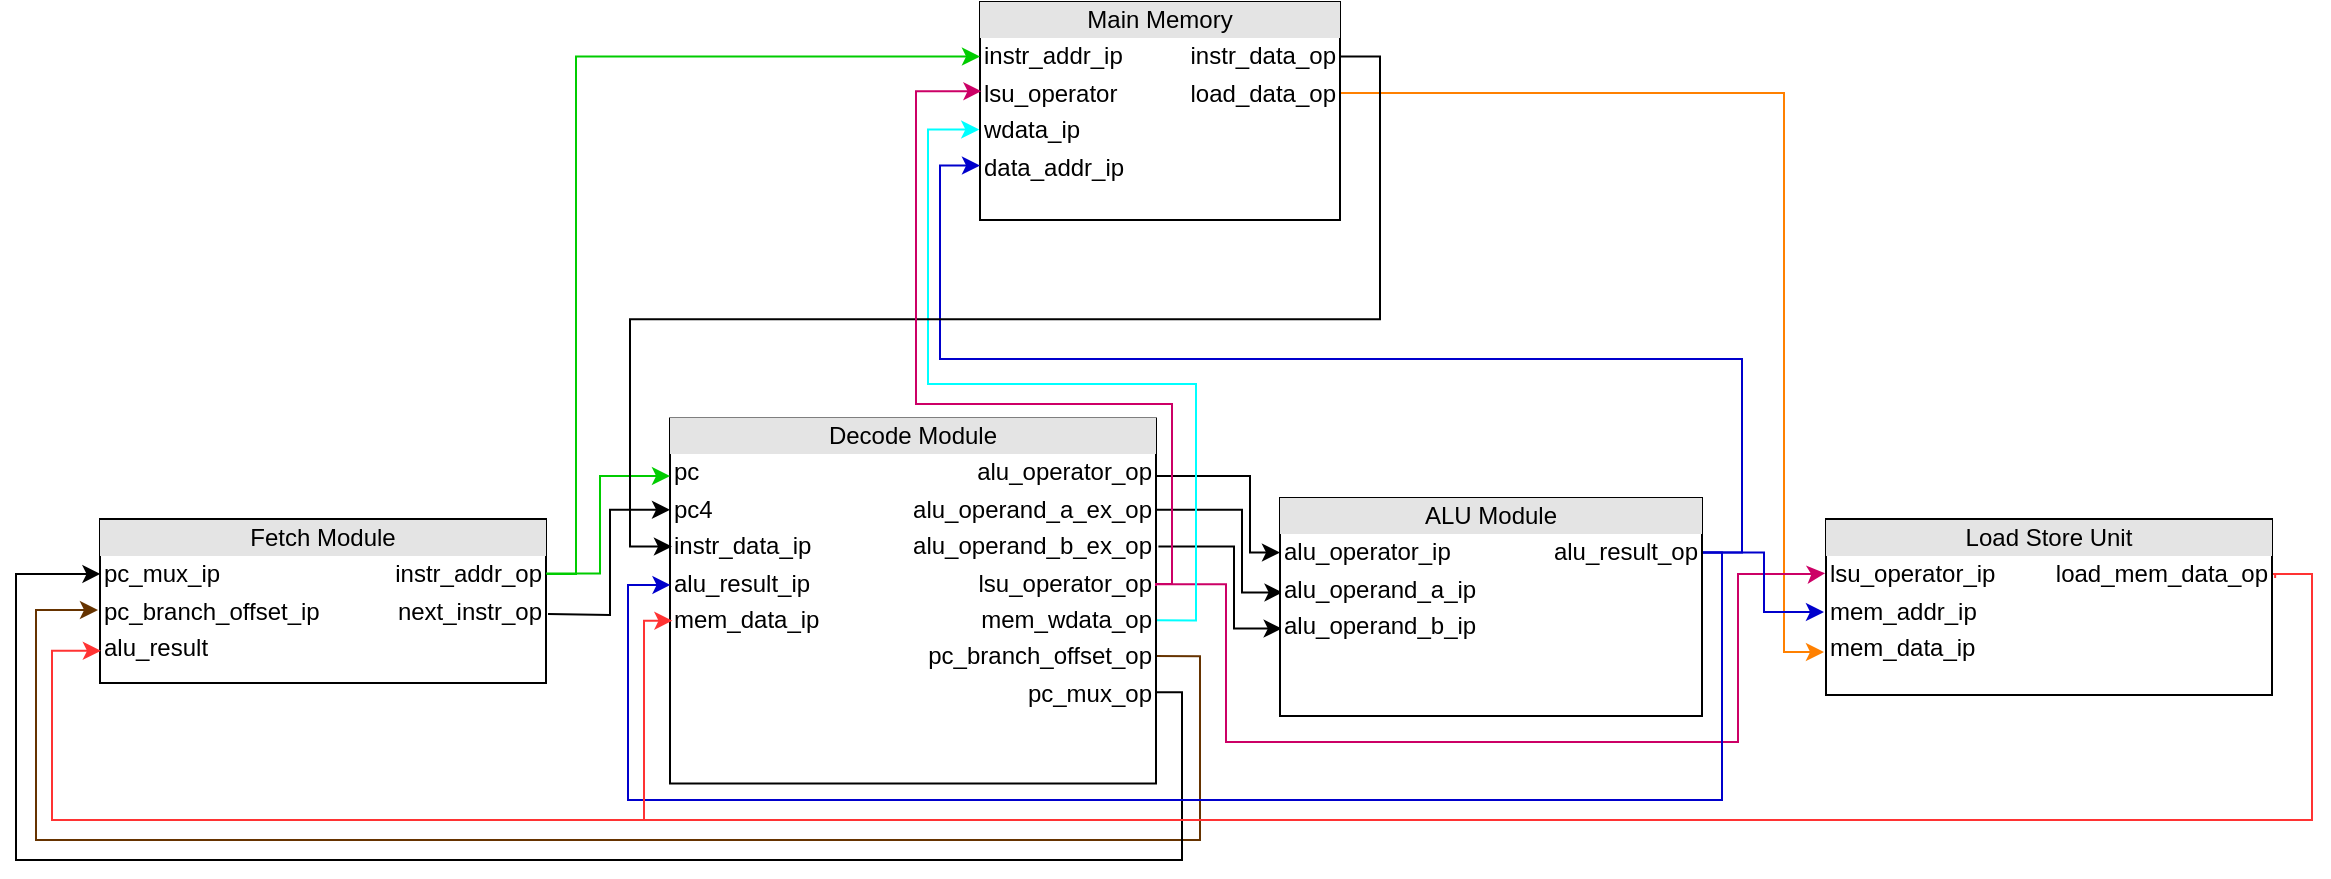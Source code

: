 <mxfile version="26.0.6">
  <diagram name="Page-1" id="NW6LL0QCtOR4HHvBvw2L">
    <mxGraphModel dx="1569" dy="533" grid="0" gridSize="10" guides="1" tooltips="1" connect="1" arrows="1" fold="1" page="0" pageScale="1" pageWidth="850" pageHeight="1100" math="0" shadow="0">
      <root>
        <mxCell id="0" />
        <mxCell id="1" parent="0" />
        <mxCell id="wjO7CZwOR7aHs0zxfu3a-127" style="edgeStyle=orthogonalEdgeStyle;rounded=0;orthogonalLoop=1;jettySize=auto;html=1;exitX=0.997;exitY=0.417;exitDx=0;exitDy=0;exitPerimeter=0;strokeColor=#FF8000;" edge="1" parent="1" source="wjO7CZwOR7aHs0zxfu3a-108">
          <mxGeometry relative="1" as="geometry">
            <mxPoint x="767" y="378" as="targetPoint" />
            <Array as="points">
              <mxPoint x="747" y="99" />
              <mxPoint x="747" y="378" />
            </Array>
          </mxGeometry>
        </mxCell>
        <mxCell id="wjO7CZwOR7aHs0zxfu3a-108" value="&lt;div style=&quot;text-align: center; box-sizing: border-box; width: 100%; background: rgb(228, 228, 228); padding: 2px;&quot;&gt;Main Memory&lt;/div&gt;&lt;table style=&quot;width:100%;font-size:1em;&quot; cellpadding=&quot;2&quot; cellspacing=&quot;0&quot;&gt;&lt;tbody&gt;&lt;tr&gt;&lt;td&gt;instr_addr_ip&lt;/td&gt;&lt;td style=&quot;text-align: right;&quot;&gt;instr_data_op&lt;/td&gt;&lt;/tr&gt;&lt;tr&gt;&lt;td&gt;lsu_operator&lt;/td&gt;&lt;td style=&quot;text-align: right;&quot;&gt;load_data_op&lt;/td&gt;&lt;/tr&gt;&lt;tr&gt;&lt;td&gt;wdata_ip&lt;/td&gt;&lt;td style=&quot;text-align: right;&quot;&gt;&lt;br&gt;&lt;/td&gt;&lt;/tr&gt;&lt;tr&gt;&lt;td&gt;data_addr_ip&lt;/td&gt;&lt;td&gt;&lt;br&gt;&lt;/td&gt;&lt;/tr&gt;&lt;tr&gt;&lt;td&gt;&lt;br&gt;&lt;/td&gt;&lt;td&gt;&lt;br&gt;&lt;/td&gt;&lt;/tr&gt;&lt;/tbody&gt;&lt;/table&gt;" style="verticalAlign=top;align=left;overflow=fill;html=1;whiteSpace=wrap;strokeWidth=1;" vertex="1" parent="1">
          <mxGeometry x="345" y="53" width="180" height="109" as="geometry" />
        </mxCell>
        <mxCell id="wjO7CZwOR7aHs0zxfu3a-114" style="edgeStyle=orthogonalEdgeStyle;rounded=0;orthogonalLoop=1;jettySize=auto;html=1;entryX=0;entryY=0.25;entryDx=0;entryDy=0;" edge="1" parent="1" target="wjO7CZwOR7aHs0zxfu3a-110">
          <mxGeometry relative="1" as="geometry">
            <mxPoint x="129" y="359" as="sourcePoint" />
            <Array as="points" />
          </mxGeometry>
        </mxCell>
        <mxCell id="wjO7CZwOR7aHs0zxfu3a-129" style="edgeStyle=orthogonalEdgeStyle;rounded=0;orthogonalLoop=1;jettySize=auto;html=1;exitX=1;exitY=0.25;exitDx=0;exitDy=0;entryX=0;entryY=0.25;entryDx=0;entryDy=0;strokeColor=#00CC00;" edge="1" parent="1" source="wjO7CZwOR7aHs0zxfu3a-109" target="wjO7CZwOR7aHs0zxfu3a-108">
          <mxGeometry relative="1" as="geometry">
            <mxPoint x="148" y="62" as="targetPoint" />
            <Array as="points">
              <mxPoint x="128" y="339" />
              <mxPoint x="143" y="339" />
              <mxPoint x="143" y="80" />
            </Array>
          </mxGeometry>
        </mxCell>
        <mxCell id="wjO7CZwOR7aHs0zxfu3a-109" value="&lt;div style=&quot;text-align: center; box-sizing: border-box; width: 100%; background: rgb(228, 228, 228); padding: 2px;&quot;&gt;Fetch Module&lt;/div&gt;&lt;table style=&quot;width:100%;font-size:1em;&quot; cellpadding=&quot;2&quot; cellspacing=&quot;0&quot;&gt;&lt;tbody&gt;&lt;tr&gt;&lt;td&gt;pc_mux_ip&lt;/td&gt;&lt;td style=&quot;text-align: right;&quot;&gt;instr_addr_op&lt;/td&gt;&lt;/tr&gt;&lt;tr&gt;&lt;td&gt;pc_branch_offset_ip&lt;/td&gt;&lt;td style=&quot;text-align: right;&quot;&gt;next_instr_op&lt;/td&gt;&lt;/tr&gt;&lt;tr&gt;&lt;td&gt;alu_result&lt;/td&gt;&lt;td style=&quot;text-align: right;&quot;&gt;&lt;br&gt;&lt;/td&gt;&lt;/tr&gt;&lt;tr&gt;&lt;td&gt;&lt;br&gt;&lt;/td&gt;&lt;td&gt;&lt;br&gt;&lt;/td&gt;&lt;/tr&gt;&lt;tr&gt;&lt;td&gt;&lt;br&gt;&lt;/td&gt;&lt;td&gt;&lt;br&gt;&lt;/td&gt;&lt;/tr&gt;&lt;/tbody&gt;&lt;/table&gt;" style="verticalAlign=top;align=left;overflow=fill;html=1;whiteSpace=wrap;strokeWidth=1;" vertex="1" parent="1">
          <mxGeometry x="-95" y="311.5" width="223" height="82" as="geometry" />
        </mxCell>
        <mxCell id="wjO7CZwOR7aHs0zxfu3a-115" style="edgeStyle=orthogonalEdgeStyle;rounded=0;orthogonalLoop=1;jettySize=auto;html=1;exitX=1.005;exitY=0.351;exitDx=0;exitDy=0;entryX=0.004;entryY=0.599;entryDx=0;entryDy=0;entryPerimeter=0;exitPerimeter=0;" edge="1" parent="1" source="wjO7CZwOR7aHs0zxfu3a-110" target="wjO7CZwOR7aHs0zxfu3a-111">
          <mxGeometry relative="1" as="geometry">
            <Array as="points">
              <mxPoint x="472" y="325" />
              <mxPoint x="472" y="366" />
            </Array>
          </mxGeometry>
        </mxCell>
        <mxCell id="wjO7CZwOR7aHs0zxfu3a-116" style="edgeStyle=orthogonalEdgeStyle;rounded=0;orthogonalLoop=1;jettySize=auto;html=1;exitX=1;exitY=0.25;exitDx=0;exitDy=0;entryX=0.006;entryY=0.433;entryDx=0;entryDy=0;entryPerimeter=0;" edge="1" parent="1" source="wjO7CZwOR7aHs0zxfu3a-110" target="wjO7CZwOR7aHs0zxfu3a-111">
          <mxGeometry relative="1" as="geometry">
            <Array as="points">
              <mxPoint x="476" y="307" />
              <mxPoint x="476" y="348" />
            </Array>
          </mxGeometry>
        </mxCell>
        <mxCell id="wjO7CZwOR7aHs0zxfu3a-117" style="edgeStyle=orthogonalEdgeStyle;rounded=0;orthogonalLoop=1;jettySize=auto;html=1;entryX=0;entryY=0.25;entryDx=0;entryDy=0;" edge="1" parent="1" target="wjO7CZwOR7aHs0zxfu3a-111">
          <mxGeometry relative="1" as="geometry">
            <mxPoint x="433" y="289" as="sourcePoint" />
            <Array as="points">
              <mxPoint x="433" y="290" />
              <mxPoint x="480" y="290" />
              <mxPoint x="480" y="328" />
            </Array>
          </mxGeometry>
        </mxCell>
        <mxCell id="wjO7CZwOR7aHs0zxfu3a-119" style="edgeStyle=orthogonalEdgeStyle;rounded=0;orthogonalLoop=1;jettySize=auto;html=1;exitX=0.998;exitY=0.454;exitDx=0;exitDy=0;exitPerimeter=0;entryX=-0.002;entryY=0.308;entryDx=0;entryDy=0;entryPerimeter=0;fillColor=#FF3333;strokeColor=#CC0066;" edge="1" parent="1" source="wjO7CZwOR7aHs0zxfu3a-110" target="wjO7CZwOR7aHs0zxfu3a-112">
          <mxGeometry relative="1" as="geometry">
            <mxPoint x="763" y="342" as="targetPoint" />
            <Array as="points">
              <mxPoint x="468" y="344" />
              <mxPoint x="468" y="423" />
              <mxPoint x="724" y="423" />
              <mxPoint x="724" y="339" />
              <mxPoint x="763" y="339" />
            </Array>
          </mxGeometry>
        </mxCell>
        <mxCell id="wjO7CZwOR7aHs0zxfu3a-134" style="edgeStyle=orthogonalEdgeStyle;rounded=0;orthogonalLoop=1;jettySize=auto;html=1;exitX=0.996;exitY=0.651;exitDx=0;exitDy=0;exitPerimeter=0;strokeColor=#663300;" edge="1" parent="1" source="wjO7CZwOR7aHs0zxfu3a-110">
          <mxGeometry relative="1" as="geometry">
            <mxPoint x="-96" y="357" as="targetPoint" />
            <Array as="points">
              <mxPoint x="455" y="380" />
              <mxPoint x="455" y="472" />
              <mxPoint x="-127" y="472" />
              <mxPoint x="-127" y="357" />
            </Array>
          </mxGeometry>
        </mxCell>
        <mxCell id="wjO7CZwOR7aHs0zxfu3a-139" style="edgeStyle=orthogonalEdgeStyle;rounded=0;orthogonalLoop=1;jettySize=auto;html=1;exitX=1;exitY=0.75;exitDx=0;exitDy=0;entryX=0.001;entryY=0.335;entryDx=0;entryDy=0;entryPerimeter=0;" edge="1" parent="1" source="wjO7CZwOR7aHs0zxfu3a-110" target="wjO7CZwOR7aHs0zxfu3a-109">
          <mxGeometry relative="1" as="geometry">
            <mxPoint x="-145" y="336" as="targetPoint" />
            <Array as="points">
              <mxPoint x="446" y="398" />
              <mxPoint x="446" y="482" />
              <mxPoint x="-137" y="482" />
              <mxPoint x="-137" y="339" />
            </Array>
          </mxGeometry>
        </mxCell>
        <mxCell id="wjO7CZwOR7aHs0zxfu3a-143" style="edgeStyle=orthogonalEdgeStyle;rounded=0;orthogonalLoop=1;jettySize=auto;html=1;exitX=0.999;exitY=0.553;exitDx=0;exitDy=0;entryX=-0.002;entryY=0.585;entryDx=0;entryDy=0;entryPerimeter=0;exitPerimeter=0;strokeColor=#00FFFF;" edge="1" parent="1" source="wjO7CZwOR7aHs0zxfu3a-110" target="wjO7CZwOR7aHs0zxfu3a-108">
          <mxGeometry relative="1" as="geometry">
            <mxPoint x="322" y="219" as="targetPoint" />
            <Array as="points">
              <mxPoint x="453" y="362" />
              <mxPoint x="453" y="244" />
              <mxPoint x="319" y="244" />
              <mxPoint x="319" y="117" />
            </Array>
          </mxGeometry>
        </mxCell>
        <mxCell id="wjO7CZwOR7aHs0zxfu3a-110" value="&lt;div style=&quot;text-align: center; box-sizing: border-box; width: 100%; background: rgb(228, 228, 228); padding: 2px;&quot;&gt;Decode Module&lt;/div&gt;&lt;table style=&quot;width:100%;font-size:1em;&quot; cellpadding=&quot;2&quot; cellspacing=&quot;0&quot;&gt;&lt;tbody&gt;&lt;tr&gt;&lt;td&gt;pc&lt;/td&gt;&lt;td style=&quot;text-align: right;&quot;&gt;alu_operator_op&lt;/td&gt;&lt;/tr&gt;&lt;tr&gt;&lt;td&gt;pc4&lt;/td&gt;&lt;td style=&quot;text-align: right;&quot;&gt;alu_operand_a_ex_op&lt;/td&gt;&lt;/tr&gt;&lt;tr&gt;&lt;td&gt;instr_data_ip&lt;/td&gt;&lt;td style=&quot;text-align: right;&quot;&gt;alu_operand_b_ex_op&lt;/td&gt;&lt;/tr&gt;&lt;tr&gt;&lt;td&gt;alu_result_ip&lt;/td&gt;&lt;td style=&quot;text-align: right;&quot;&gt;lsu_operator_op&lt;/td&gt;&lt;/tr&gt;&lt;tr&gt;&lt;td&gt;mem_data_ip&lt;/td&gt;&lt;td style=&quot;text-align: right;&quot;&gt;mem_wdata_op&lt;/td&gt;&lt;/tr&gt;&lt;tr&gt;&lt;td&gt;&lt;br&gt;&lt;/td&gt;&lt;td style=&quot;text-align: right;&quot;&gt;pc_branch_offset_op&lt;/td&gt;&lt;/tr&gt;&lt;tr&gt;&lt;td&gt;&lt;br&gt;&lt;/td&gt;&lt;td style=&quot;text-align: right;&quot;&gt;&lt;span style=&quot;&quot;&gt;pc_mux_op&lt;/span&gt;&lt;/td&gt;&lt;/tr&gt;&lt;/tbody&gt;&lt;/table&gt;" style="verticalAlign=top;align=left;overflow=fill;html=1;whiteSpace=wrap;strokeWidth=1;" vertex="1" parent="1">
          <mxGeometry x="190" y="261.25" width="243" height="182.5" as="geometry" />
        </mxCell>
        <mxCell id="wjO7CZwOR7aHs0zxfu3a-121" style="edgeStyle=orthogonalEdgeStyle;rounded=0;orthogonalLoop=1;jettySize=auto;html=1;exitX=1;exitY=0.25;exitDx=0;exitDy=0;strokeColor=#0000CC;" edge="1" parent="1" source="wjO7CZwOR7aHs0zxfu3a-111">
          <mxGeometry relative="1" as="geometry">
            <mxPoint x="767" y="358" as="targetPoint" />
            <Array as="points">
              <mxPoint x="737" y="328" />
              <mxPoint x="737" y="358" />
            </Array>
          </mxGeometry>
        </mxCell>
        <mxCell id="wjO7CZwOR7aHs0zxfu3a-123" style="edgeStyle=orthogonalEdgeStyle;rounded=0;orthogonalLoop=1;jettySize=auto;html=1;exitX=1;exitY=0.25;exitDx=0;exitDy=0;entryX=0.001;entryY=0.456;entryDx=0;entryDy=0;entryPerimeter=0;strokeColor=#0000CC;" edge="1" parent="1" source="wjO7CZwOR7aHs0zxfu3a-111" target="wjO7CZwOR7aHs0zxfu3a-110">
          <mxGeometry relative="1" as="geometry">
            <mxPoint x="170" y="345" as="targetPoint" />
            <Array as="points">
              <mxPoint x="716" y="328" />
              <mxPoint x="716" y="452" />
              <mxPoint x="169" y="452" />
              <mxPoint x="169" y="345" />
            </Array>
          </mxGeometry>
        </mxCell>
        <mxCell id="wjO7CZwOR7aHs0zxfu3a-131" style="edgeStyle=orthogonalEdgeStyle;rounded=0;orthogonalLoop=1;jettySize=auto;html=1;exitX=1;exitY=0.25;exitDx=0;exitDy=0;entryX=0;entryY=0.75;entryDx=0;entryDy=0;strokeColor=#0000CC;" edge="1" parent="1" source="wjO7CZwOR7aHs0zxfu3a-111" target="wjO7CZwOR7aHs0zxfu3a-108">
          <mxGeometry relative="1" as="geometry" />
        </mxCell>
        <mxCell id="wjO7CZwOR7aHs0zxfu3a-111" value="&lt;div style=&quot;text-align: center; box-sizing: border-box; width: 100%; background: rgb(228, 228, 228); padding: 2px;&quot;&gt;ALU Module&lt;/div&gt;&lt;table style=&quot;width:100%;font-size:1em;&quot; cellpadding=&quot;2&quot; cellspacing=&quot;0&quot;&gt;&lt;tbody&gt;&lt;tr&gt;&lt;td&gt;alu_operator_ip&lt;/td&gt;&lt;td style=&quot;text-align: right;&quot;&gt;alu_result_op&lt;/td&gt;&lt;/tr&gt;&lt;tr&gt;&lt;td&gt;alu_operand_a_ip&lt;/td&gt;&lt;td style=&quot;text-align: right;&quot;&gt;&lt;br&gt;&lt;/td&gt;&lt;/tr&gt;&lt;tr&gt;&lt;td&gt;alu_operand_b_ip&lt;/td&gt;&lt;td style=&quot;text-align: right;&quot;&gt;&lt;br&gt;&lt;/td&gt;&lt;/tr&gt;&lt;tr&gt;&lt;td&gt;&lt;br&gt;&lt;/td&gt;&lt;td&gt;&lt;br&gt;&lt;/td&gt;&lt;/tr&gt;&lt;tr&gt;&lt;td&gt;&lt;br&gt;&lt;/td&gt;&lt;td&gt;&lt;br&gt;&lt;/td&gt;&lt;/tr&gt;&lt;/tbody&gt;&lt;/table&gt;" style="verticalAlign=top;align=left;overflow=fill;html=1;whiteSpace=wrap;strokeWidth=1;" vertex="1" parent="1">
          <mxGeometry x="495" y="301" width="211" height="109" as="geometry" />
        </mxCell>
        <mxCell id="wjO7CZwOR7aHs0zxfu3a-126" style="edgeStyle=orthogonalEdgeStyle;rounded=0;orthogonalLoop=1;jettySize=auto;html=1;exitX=1.007;exitY=0.335;exitDx=0;exitDy=0;entryX=0.005;entryY=0.554;entryDx=0;entryDy=0;entryPerimeter=0;exitPerimeter=0;strokeColor=#FF3333;" edge="1" parent="1" source="wjO7CZwOR7aHs0zxfu3a-112" target="wjO7CZwOR7aHs0zxfu3a-110">
          <mxGeometry relative="1" as="geometry">
            <mxPoint x="177" y="360" as="targetPoint" />
            <Array as="points">
              <mxPoint x="993" y="339" />
              <mxPoint x="1011" y="339" />
              <mxPoint x="1011" y="462" />
              <mxPoint x="177" y="462" />
              <mxPoint x="177" y="362" />
            </Array>
          </mxGeometry>
        </mxCell>
        <mxCell id="wjO7CZwOR7aHs0zxfu3a-132" style="edgeStyle=orthogonalEdgeStyle;rounded=0;orthogonalLoop=1;jettySize=auto;html=1;exitX=0.992;exitY=0.291;exitDx=0;exitDy=0;entryX=0.002;entryY=0.804;entryDx=0;entryDy=0;entryPerimeter=0;strokeColor=#FF3333;exitPerimeter=0;" edge="1" parent="1" source="wjO7CZwOR7aHs0zxfu3a-112" target="wjO7CZwOR7aHs0zxfu3a-109">
          <mxGeometry relative="1" as="geometry">
            <mxPoint x="-94" y="378" as="targetPoint" />
            <Array as="points">
              <mxPoint x="989" y="339" />
              <mxPoint x="1011" y="339" />
              <mxPoint x="1011" y="462" />
              <mxPoint x="-119" y="462" />
              <mxPoint x="-119" y="377" />
            </Array>
          </mxGeometry>
        </mxCell>
        <mxCell id="wjO7CZwOR7aHs0zxfu3a-112" value="&lt;div style=&quot;text-align: center; box-sizing: border-box; width: 100%; background: rgb(228, 228, 228); padding: 2px;&quot;&gt;Load Store Unit&lt;/div&gt;&lt;table style=&quot;width:100%;font-size:1em;&quot; cellpadding=&quot;2&quot; cellspacing=&quot;0&quot;&gt;&lt;tbody&gt;&lt;tr&gt;&lt;td&gt;lsu_operator_ip&lt;/td&gt;&lt;td style=&quot;text-align: right;&quot;&gt;load_mem_data_op&lt;/td&gt;&lt;/tr&gt;&lt;tr&gt;&lt;td&gt;mem_addr_ip&lt;/td&gt;&lt;td style=&quot;text-align: right;&quot;&gt;&lt;br&gt;&lt;/td&gt;&lt;/tr&gt;&lt;tr&gt;&lt;td&gt;mem_data_ip&lt;/td&gt;&lt;td style=&quot;text-align: right;&quot;&gt;&lt;br&gt;&lt;/td&gt;&lt;/tr&gt;&lt;tr&gt;&lt;td&gt;&lt;br&gt;&lt;/td&gt;&lt;td&gt;&lt;br&gt;&lt;/td&gt;&lt;/tr&gt;&lt;tr&gt;&lt;td&gt;&lt;br&gt;&lt;/td&gt;&lt;td&gt;&lt;br&gt;&lt;/td&gt;&lt;/tr&gt;&lt;/tbody&gt;&lt;/table&gt;" style="verticalAlign=top;align=left;overflow=fill;html=1;whiteSpace=wrap;strokeWidth=1;strokeColor=default;" vertex="1" parent="1">
          <mxGeometry x="768" y="311.5" width="223" height="88" as="geometry" />
        </mxCell>
        <mxCell id="wjO7CZwOR7aHs0zxfu3a-125" style="edgeStyle=orthogonalEdgeStyle;rounded=0;orthogonalLoop=1;jettySize=auto;html=1;exitX=1;exitY=0.332;exitDx=0;exitDy=0;exitPerimeter=0;strokeColor=#00CC00;" edge="1" parent="1" source="wjO7CZwOR7aHs0zxfu3a-109" target="wjO7CZwOR7aHs0zxfu3a-110">
          <mxGeometry relative="1" as="geometry">
            <mxPoint x="180" y="276" as="targetPoint" />
            <Array as="points">
              <mxPoint x="155" y="339" />
              <mxPoint x="155" y="290" />
            </Array>
          </mxGeometry>
        </mxCell>
        <mxCell id="wjO7CZwOR7aHs0zxfu3a-130" style="edgeStyle=orthogonalEdgeStyle;rounded=0;orthogonalLoop=1;jettySize=auto;html=1;exitX=1;exitY=0.25;exitDx=0;exitDy=0;entryX=0.004;entryY=0.351;entryDx=0;entryDy=0;entryPerimeter=0;" edge="1" parent="1" source="wjO7CZwOR7aHs0zxfu3a-108" target="wjO7CZwOR7aHs0zxfu3a-110">
          <mxGeometry relative="1" as="geometry" />
        </mxCell>
        <mxCell id="wjO7CZwOR7aHs0zxfu3a-142" style="edgeStyle=orthogonalEdgeStyle;rounded=0;orthogonalLoop=1;jettySize=auto;html=1;entryX=0.004;entryY=0.409;entryDx=0;entryDy=0;entryPerimeter=0;strokeColor=#CC0066;" edge="1" parent="1" target="wjO7CZwOR7aHs0zxfu3a-108">
          <mxGeometry relative="1" as="geometry">
            <mxPoint x="433" y="345" as="sourcePoint" />
            <Array as="points">
              <mxPoint x="433" y="344" />
              <mxPoint x="441" y="344" />
              <mxPoint x="441" y="254" />
              <mxPoint x="313" y="254" />
              <mxPoint x="313" y="98" />
            </Array>
          </mxGeometry>
        </mxCell>
      </root>
    </mxGraphModel>
  </diagram>
</mxfile>
